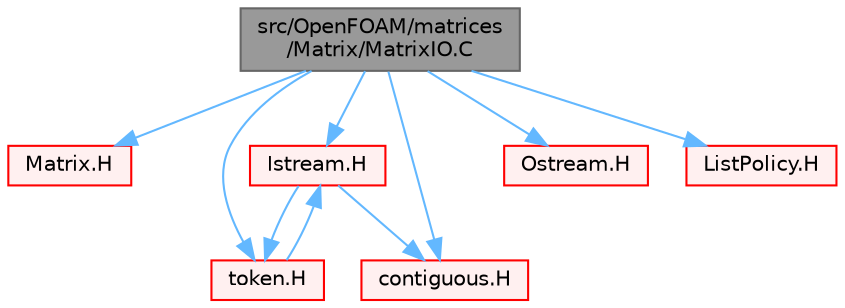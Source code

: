 digraph "src/OpenFOAM/matrices/Matrix/MatrixIO.C"
{
 // LATEX_PDF_SIZE
  bgcolor="transparent";
  edge [fontname=Helvetica,fontsize=10,labelfontname=Helvetica,labelfontsize=10];
  node [fontname=Helvetica,fontsize=10,shape=box,height=0.2,width=0.4];
  Node1 [id="Node000001",label="src/OpenFOAM/matrices\l/Matrix/MatrixIO.C",height=0.2,width=0.4,color="gray40", fillcolor="grey60", style="filled", fontcolor="black",tooltip=" "];
  Node1 -> Node2 [id="edge1_Node000001_Node000002",color="steelblue1",style="solid",tooltip=" "];
  Node2 [id="Node000002",label="Matrix.H",height=0.2,width=0.4,color="red", fillcolor="#FFF0F0", style="filled",URL="$Matrix_8H.html",tooltip=" "];
  Node1 -> Node94 [id="edge2_Node000001_Node000094",color="steelblue1",style="solid",tooltip=" "];
  Node94 [id="Node000094",label="Istream.H",height=0.2,width=0.4,color="red", fillcolor="#FFF0F0", style="filled",URL="$Istream_8H.html",tooltip=" "];
  Node94 -> Node95 [id="edge3_Node000094_Node000095",color="steelblue1",style="solid",tooltip=" "];
  Node95 [id="Node000095",label="token.H",height=0.2,width=0.4,color="red", fillcolor="#FFF0F0", style="filled",URL="$token_8H.html",tooltip=" "];
  Node95 -> Node94 [id="edge4_Node000095_Node000094",color="steelblue1",style="solid",tooltip=" "];
  Node94 -> Node45 [id="edge5_Node000094_Node000045",color="steelblue1",style="solid",tooltip=" "];
  Node45 [id="Node000045",label="contiguous.H",height=0.2,width=0.4,color="red", fillcolor="#FFF0F0", style="filled",URL="$contiguous_8H.html",tooltip=" "];
  Node1 -> Node57 [id="edge6_Node000001_Node000057",color="steelblue1",style="solid",tooltip=" "];
  Node57 [id="Node000057",label="Ostream.H",height=0.2,width=0.4,color="red", fillcolor="#FFF0F0", style="filled",URL="$Ostream_8H.html",tooltip=" "];
  Node1 -> Node95 [id="edge7_Node000001_Node000095",color="steelblue1",style="solid",tooltip=" "];
  Node1 -> Node45 [id="edge8_Node000001_Node000045",color="steelblue1",style="solid",tooltip=" "];
  Node1 -> Node80 [id="edge9_Node000001_Node000080",color="steelblue1",style="solid",tooltip=" "];
  Node80 [id="Node000080",label="ListPolicy.H",height=0.2,width=0.4,color="red", fillcolor="#FFF0F0", style="filled",URL="$ListPolicy_8H.html",tooltip=" "];
}
